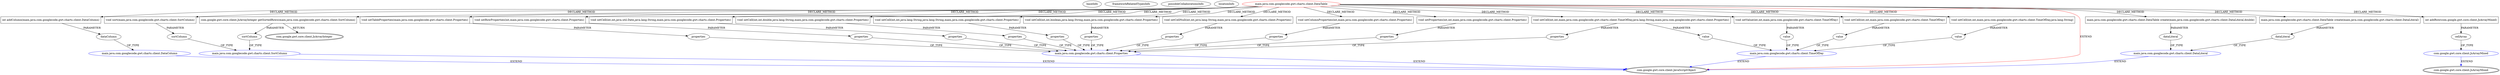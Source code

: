 digraph {
baseInfo[graphId=3211,category="extension_graph",isAnonymous=false,possibleRelation=true]
frameworkRelatedTypesInfo[0="com.google.gwt.core.client.JavaScriptObject"]
possibleCollaborationsInfo[0="3211~CLIENT_METHOD_DECLARATION-PARAMETER_DECLARATION-CLIENT_METHOD_DECLARATION-PARAMETER_DECLARATION-CLIENT_METHOD_DECLARATION-PARAMETER_DECLARATION-CLIENT_METHOD_DECLARATION-PARAMETER_DECLARATION-CLIENT_METHOD_DECLARATION-PARAMETER_DECLARATION-CLIENT_METHOD_DECLARATION-PARAMETER_DECLARATION-CLIENT_METHOD_DECLARATION-PARAMETER_DECLARATION-CLIENT_METHOD_DECLARATION-PARAMETER_DECLARATION-CLIENT_METHOD_DECLARATION-PARAMETER_DECLARATION-CLIENT_METHOD_DECLARATION-PARAMETER_DECLARATION-~com.google.gwt.core.client.JavaScriptObject ~com.google.gwt.core.client.JavaScriptObject ~false~false",1="3211~CLIENT_METHOD_DECLARATION-PARAMETER_DECLARATION-CLIENT_METHOD_DECLARATION-PARAMETER_DECLARATION-~com.google.gwt.core.client.JavaScriptObject ~com.google.gwt.core.client.JavaScriptObject ~false~false",2="3211~CLIENT_METHOD_DECLARATION-PARAMETER_DECLARATION-~com.google.gwt.core.client.JavaScriptObject ~com.google.gwt.core.client.JsArrayMixed ~false~false",3="3211~CLIENT_METHOD_DECLARATION-PARAMETER_DECLARATION-CLIENT_METHOD_DECLARATION-PARAMETER_DECLARATION-CLIENT_METHOD_DECLARATION-PARAMETER_DECLARATION-CLIENT_METHOD_DECLARATION-PARAMETER_DECLARATION-~com.google.gwt.core.client.JavaScriptObject ~com.google.gwt.core.client.JavaScriptObject ~false~false",4="3211~CLIENT_METHOD_DECLARATION-PARAMETER_DECLARATION-~com.google.gwt.core.client.JavaScriptObject ~com.google.gwt.core.client.JavaScriptObject ~false~false"]
locationInfo[projectName="jnorthrup-gwt-charts",filePath="/jnorthrup-gwt-charts/gwt-charts-master/gwt-charts/src/main/java/com/googlecode/gwt/charts/client/DataTable.java",contextSignature="DataTable",graphId="3211"]
0[label="main.java.com.googlecode.gwt.charts.client.DataTable",vertexType="ROOT_CLIENT_CLASS_DECLARATION",isFrameworkType=false,color=red]
1[label="com.google.gwt.core.client.JavaScriptObject",vertexType="FRAMEWORK_CLASS_TYPE",isFrameworkType=true,peripheries=2]
3[label="main.java.com.googlecode.gwt.charts.client.DataTable create(main.java.com.googlecode.gwt.charts.client.DataLiteral)",vertexType="CLIENT_METHOD_DECLARATION",isFrameworkType=false,shape=box]
4[label="dataLiteral",vertexType="PARAMETER_DECLARATION",isFrameworkType=false]
5[label="main.java.com.googlecode.gwt.charts.client.DataLiteral",vertexType="REFERENCE_CLIENT_CLASS_DECLARATION",isFrameworkType=false,color=blue]
7[label="main.java.com.googlecode.gwt.charts.client.DataTable create(main.java.com.googlecode.gwt.charts.client.DataLiteral,double)",vertexType="CLIENT_METHOD_DECLARATION",isFrameworkType=false,shape=box]
8[label="dataLiteral",vertexType="PARAMETER_DECLARATION",isFrameworkType=false]
15[label="int addColumn(main.java.com.googlecode.gwt.charts.client.DataColumn)",vertexType="CLIENT_METHOD_DECLARATION",isFrameworkType=false,shape=box]
16[label="dataColumn",vertexType="PARAMETER_DECLARATION",isFrameworkType=false]
17[label="main.java.com.googlecode.gwt.charts.client.DataColumn",vertexType="REFERENCE_CLIENT_CLASS_DECLARATION",isFrameworkType=false,color=blue]
20[label="int addRow(com.google.gwt.core.client.JsArrayMixed)",vertexType="CLIENT_METHOD_DECLARATION",isFrameworkType=false,shape=box]
21[label="cellArray",vertexType="PARAMETER_DECLARATION",isFrameworkType=false]
22[label="com.google.gwt.core.client.JsArrayMixed",vertexType="REFERENCE_CLIENT_CLASS_DECLARATION",isFrameworkType=false,color=blue]
23[label="com.google.gwt.core.client.JsArrayMixed",vertexType="FRAMEWORK_CLASS_TYPE",isFrameworkType=true,peripheries=2]
39[label="com.google.gwt.core.client.JsArrayInteger getSortedRows(main.java.com.googlecode.gwt.charts.client.SortColumn)",vertexType="CLIENT_METHOD_DECLARATION",isFrameworkType=false,shape=box]
40[label="com.google.gwt.core.client.JsArrayInteger",vertexType="FRAMEWORK_CLASS_TYPE",isFrameworkType=true,peripheries=2]
41[label="sortColumn",vertexType="PARAMETER_DECLARATION",isFrameworkType=false]
42[label="main.java.com.googlecode.gwt.charts.client.SortColumn",vertexType="REFERENCE_CLIENT_CLASS_DECLARATION",isFrameworkType=false,color=blue]
58[label="void setCell(int,int,boolean,java.lang.String,main.java.com.googlecode.gwt.charts.client.Properties)",vertexType="CLIENT_METHOD_DECLARATION",isFrameworkType=false,shape=box]
59[label="properties",vertexType="PARAMETER_DECLARATION",isFrameworkType=false]
60[label="main.java.com.googlecode.gwt.charts.client.Properties",vertexType="REFERENCE_CLIENT_CLASS_DECLARATION",isFrameworkType=false,color=blue]
64[label="void setCell(int,int,java.util.Date,java.lang.String,main.java.com.googlecode.gwt.charts.client.Properties)",vertexType="CLIENT_METHOD_DECLARATION",isFrameworkType=false,shape=box]
65[label="properties",vertexType="PARAMETER_DECLARATION",isFrameworkType=false]
69[label="void setCell(int,int,double,java.lang.String,main.java.com.googlecode.gwt.charts.client.Properties)",vertexType="CLIENT_METHOD_DECLARATION",isFrameworkType=false,shape=box]
70[label="properties",vertexType="PARAMETER_DECLARATION",isFrameworkType=false]
74[label="void setCell(int,int,java.lang.String,java.lang.String,main.java.com.googlecode.gwt.charts.client.Properties)",vertexType="CLIENT_METHOD_DECLARATION",isFrameworkType=false,shape=box]
75[label="properties",vertexType="PARAMETER_DECLARATION",isFrameworkType=false]
77[label="void setCell(int,int,main.java.com.googlecode.gwt.charts.client.TimeOfDay)",vertexType="CLIENT_METHOD_DECLARATION",isFrameworkType=false,shape=box]
78[label="value",vertexType="PARAMETER_DECLARATION",isFrameworkType=false]
79[label="main.java.com.googlecode.gwt.charts.client.TimeOfDay",vertexType="REFERENCE_CLIENT_CLASS_DECLARATION",isFrameworkType=false,color=blue]
81[label="void setCell(int,int,main.java.com.googlecode.gwt.charts.client.TimeOfDay,java.lang.String)",vertexType="CLIENT_METHOD_DECLARATION",isFrameworkType=false,shape=box]
82[label="value",vertexType="PARAMETER_DECLARATION",isFrameworkType=false]
84[label="void setCell(int,int,main.java.com.googlecode.gwt.charts.client.TimeOfDay,java.lang.String,main.java.com.googlecode.gwt.charts.client.Properties)",vertexType="CLIENT_METHOD_DECLARATION",isFrameworkType=false,shape=box]
85[label="value",vertexType="PARAMETER_DECLARATION",isFrameworkType=false]
87[label="properties",vertexType="PARAMETER_DECLARATION",isFrameworkType=false]
89[label="void setCellNull(int,int,java.lang.String,main.java.com.googlecode.gwt.charts.client.Properties)",vertexType="CLIENT_METHOD_DECLARATION",isFrameworkType=false,shape=box]
90[label="properties",vertexType="PARAMETER_DECLARATION",isFrameworkType=false]
93[label="void setColumnProperties(int,main.java.com.googlecode.gwt.charts.client.Properties)",vertexType="CLIENT_METHOD_DECLARATION",isFrameworkType=false,shape=box]
94[label="properties",vertexType="PARAMETER_DECLARATION",isFrameworkType=false]
104[label="void setProperties(int,int,main.java.com.googlecode.gwt.charts.client.Properties)",vertexType="CLIENT_METHOD_DECLARATION",isFrameworkType=false,shape=box]
105[label="properties",vertexType="PARAMETER_DECLARATION",isFrameworkType=false]
114[label="void setRowProperties(int,main.java.com.googlecode.gwt.charts.client.Properties)",vertexType="CLIENT_METHOD_DECLARATION",isFrameworkType=false,shape=box]
115[label="properties",vertexType="PARAMETER_DECLARATION",isFrameworkType=false]
124[label="void setTableProperties(main.java.com.googlecode.gwt.charts.client.Properties)",vertexType="CLIENT_METHOD_DECLARATION",isFrameworkType=false,shape=box]
125[label="properties",vertexType="PARAMETER_DECLARATION",isFrameworkType=false]
138[label="void setValue(int,int,main.java.com.googlecode.gwt.charts.client.TimeOfDay)",vertexType="CLIENT_METHOD_DECLARATION",isFrameworkType=false,shape=box]
139[label="value",vertexType="PARAMETER_DECLARATION",isFrameworkType=false]
149[label="void sort(main.java.com.googlecode.gwt.charts.client.SortColumn)",vertexType="CLIENT_METHOD_DECLARATION",isFrameworkType=false,shape=box]
150[label="sortColumn",vertexType="PARAMETER_DECLARATION",isFrameworkType=false]
0->1[label="EXTEND",color=red]
0->3[label="DECLARE_METHOD"]
5->1[label="EXTEND",color=blue]
4->5[label="OF_TYPE"]
3->4[label="PARAMETER"]
0->7[label="DECLARE_METHOD"]
8->5[label="OF_TYPE"]
7->8[label="PARAMETER"]
0->15[label="DECLARE_METHOD"]
17->1[label="EXTEND",color=blue]
16->17[label="OF_TYPE"]
15->16[label="PARAMETER"]
0->20[label="DECLARE_METHOD"]
22->23[label="EXTEND",color=blue]
21->22[label="OF_TYPE"]
20->21[label="PARAMETER"]
0->39[label="DECLARE_METHOD"]
39->40[label="RETURN"]
42->1[label="EXTEND",color=blue]
41->42[label="OF_TYPE"]
39->41[label="PARAMETER"]
0->58[label="DECLARE_METHOD"]
60->1[label="EXTEND",color=blue]
59->60[label="OF_TYPE"]
58->59[label="PARAMETER"]
0->64[label="DECLARE_METHOD"]
65->60[label="OF_TYPE"]
64->65[label="PARAMETER"]
0->69[label="DECLARE_METHOD"]
70->60[label="OF_TYPE"]
69->70[label="PARAMETER"]
0->74[label="DECLARE_METHOD"]
75->60[label="OF_TYPE"]
74->75[label="PARAMETER"]
0->77[label="DECLARE_METHOD"]
79->1[label="EXTEND",color=blue]
78->79[label="OF_TYPE"]
77->78[label="PARAMETER"]
0->81[label="DECLARE_METHOD"]
82->79[label="OF_TYPE"]
81->82[label="PARAMETER"]
0->84[label="DECLARE_METHOD"]
85->79[label="OF_TYPE"]
84->85[label="PARAMETER"]
87->60[label="OF_TYPE"]
84->87[label="PARAMETER"]
0->89[label="DECLARE_METHOD"]
90->60[label="OF_TYPE"]
89->90[label="PARAMETER"]
0->93[label="DECLARE_METHOD"]
94->60[label="OF_TYPE"]
93->94[label="PARAMETER"]
0->104[label="DECLARE_METHOD"]
105->60[label="OF_TYPE"]
104->105[label="PARAMETER"]
0->114[label="DECLARE_METHOD"]
115->60[label="OF_TYPE"]
114->115[label="PARAMETER"]
0->124[label="DECLARE_METHOD"]
125->60[label="OF_TYPE"]
124->125[label="PARAMETER"]
0->138[label="DECLARE_METHOD"]
139->79[label="OF_TYPE"]
138->139[label="PARAMETER"]
0->149[label="DECLARE_METHOD"]
150->42[label="OF_TYPE"]
149->150[label="PARAMETER"]
}
